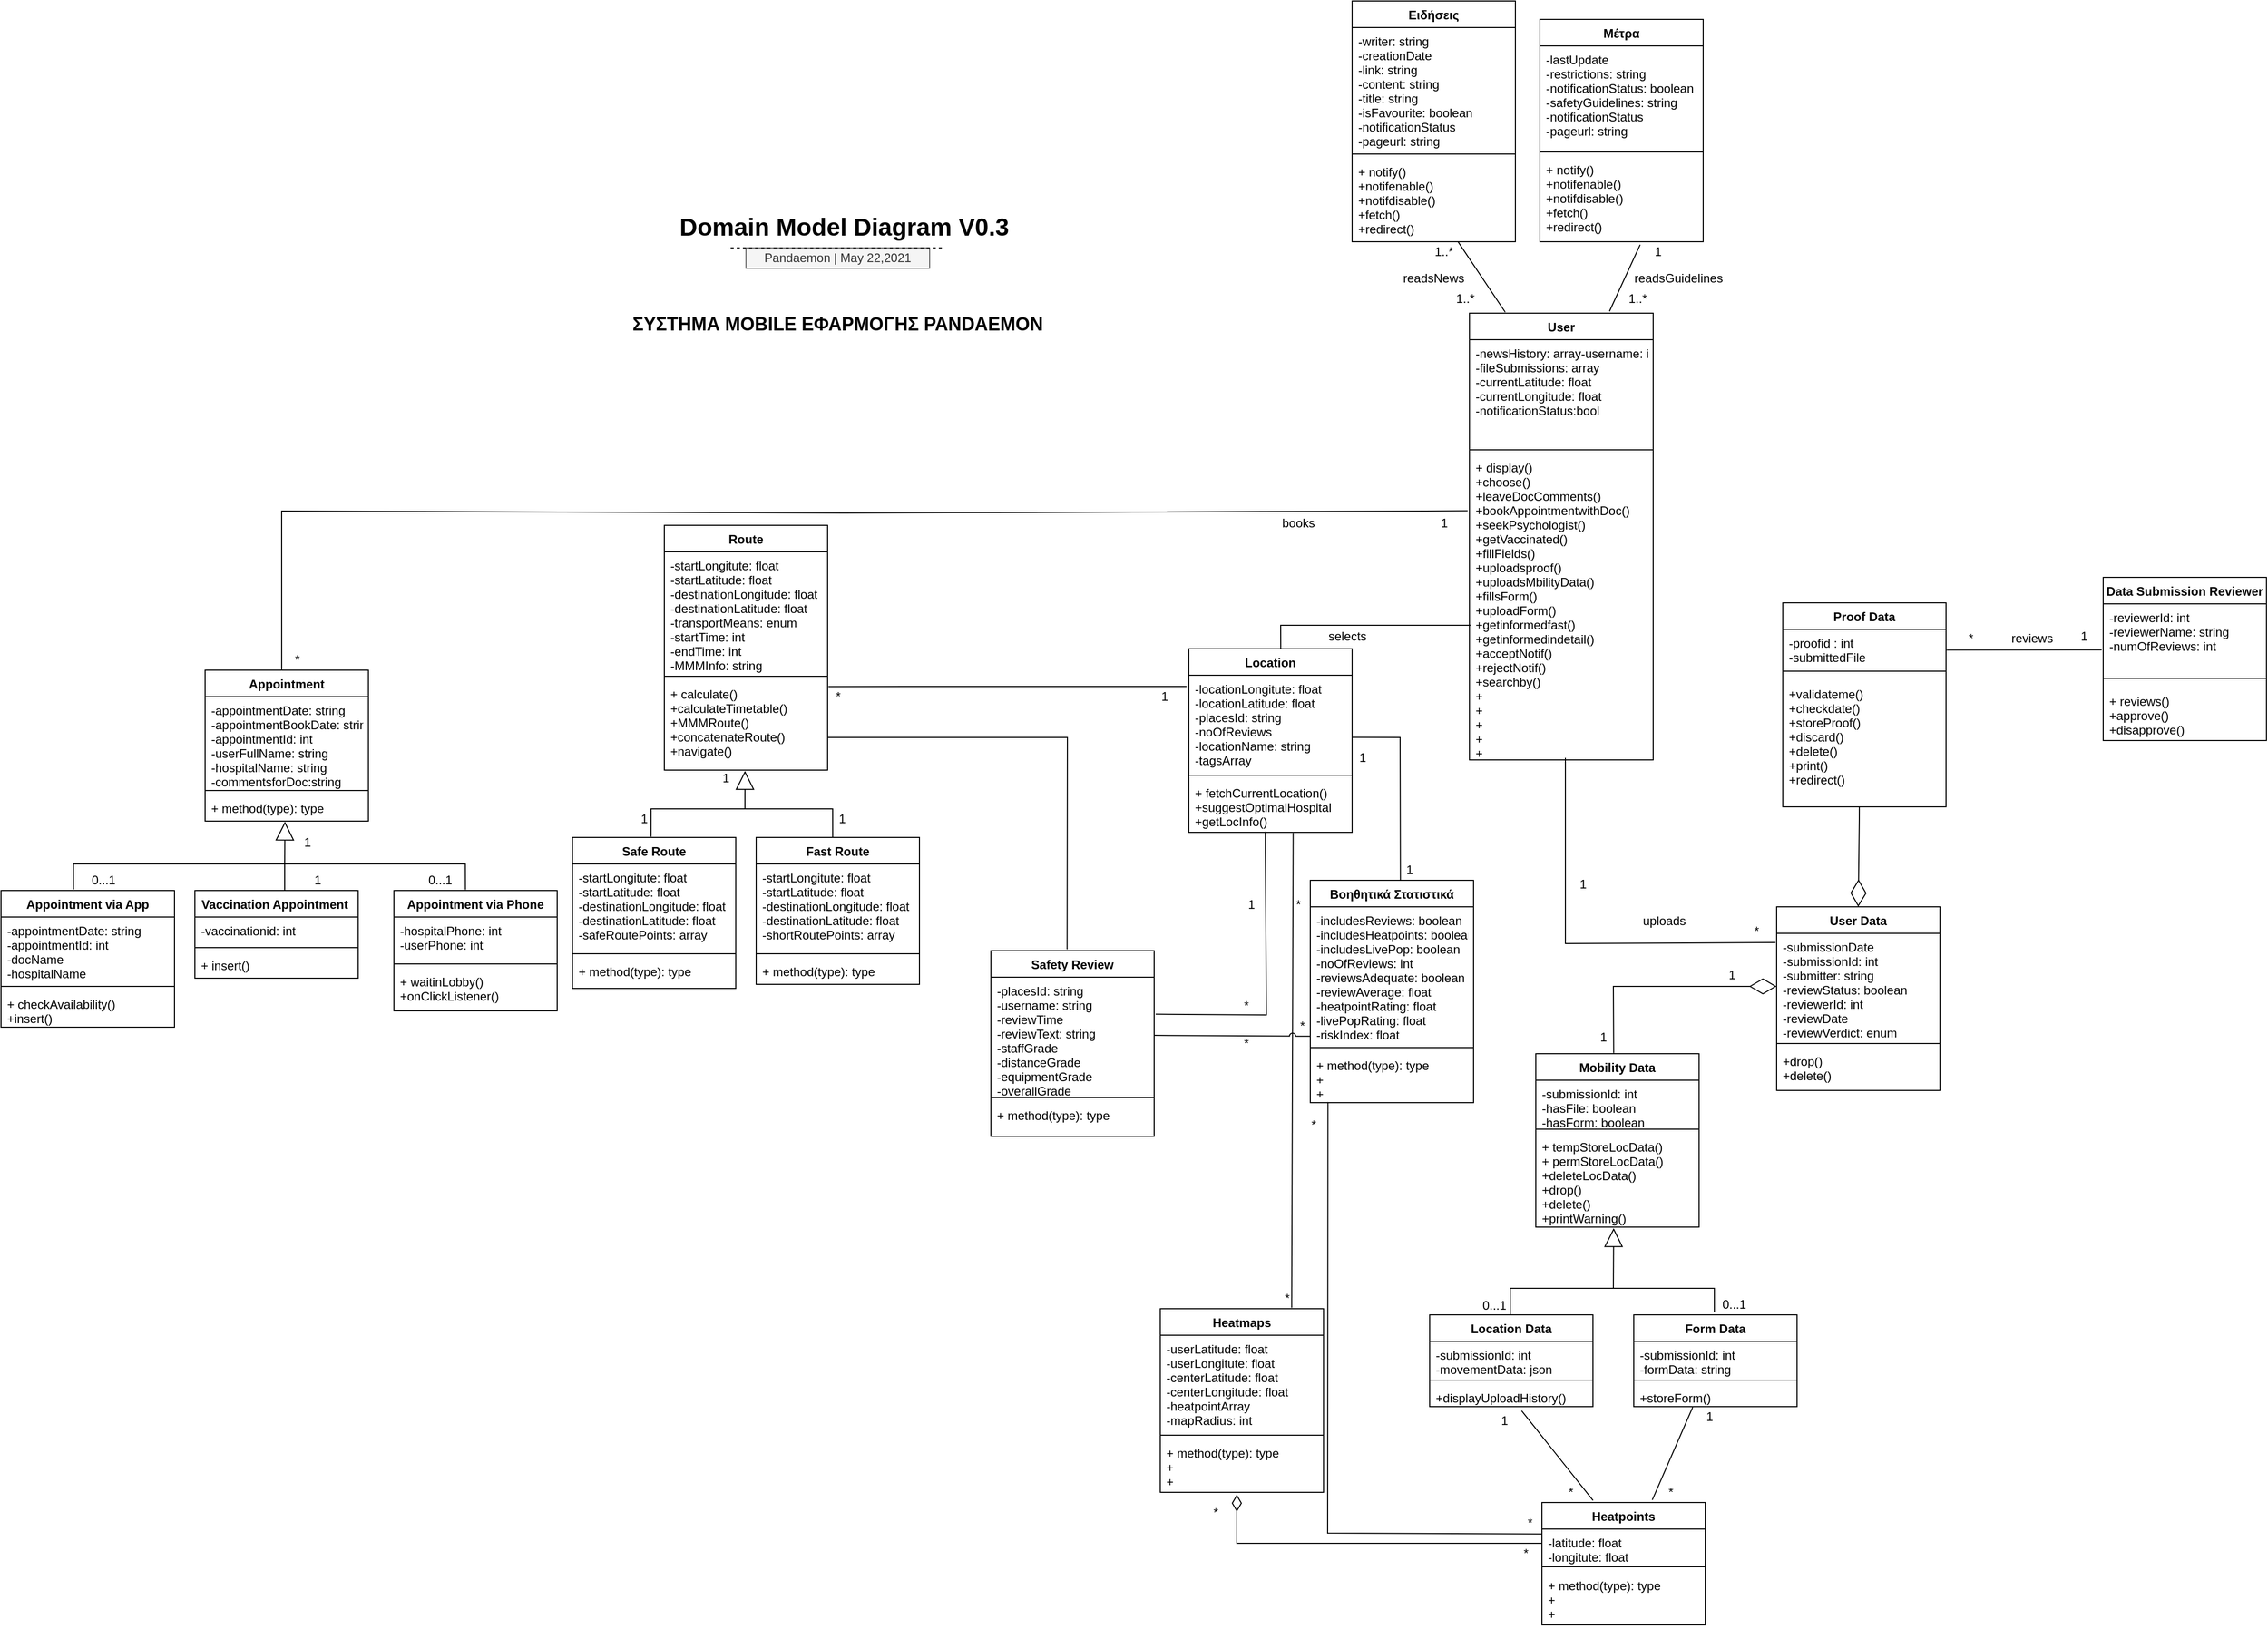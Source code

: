 <mxfile version="14.7.0" type="device"><diagram id="yuyomh_Z-riFMBoMnAS-" name="Page-1"><mxGraphModel dx="2375" dy="1944" grid="1" gridSize="10" guides="1" tooltips="1" connect="1" arrows="1" fold="1" page="1" pageScale="1" pageWidth="850" pageHeight="1100" background="none" math="0" shadow="0"><root><mxCell id="0"/><mxCell id="1" parent="0"/><mxCell id="DXZhsuYm7_AlYFbYrXAc-66" value="" style="endArrow=none;html=1;rounded=0;strokeWidth=1;entryX=-0.01;entryY=0.186;entryDx=0;entryDy=0;entryPerimeter=0;exitX=0.469;exitY=-0.001;exitDx=0;exitDy=0;exitPerimeter=0;" parent="1" source="4TDQ_Oid2N28Wve5Wpuq-97" target="4TDQ_Oid2N28Wve5Wpuq-25" edge="1"><mxGeometry width="50" height="50" relative="1" as="geometry"><mxPoint x="-545" y="480" as="sourcePoint"/><mxPoint x="540" y="400" as="targetPoint"/><Array as="points"><mxPoint x="-545" y="318"/><mxPoint x="6" y="320"/></Array></mxGeometry></mxCell><mxCell id="DXZhsuYm7_AlYFbYrXAc-67" value="" style="endArrow=none;html=1;exitX=0.762;exitY=-0.004;exitDx=0;exitDy=0;exitPerimeter=0;entryX=0.614;entryY=1.035;entryDx=0;entryDy=0;entryPerimeter=0;" parent="1" source="4TDQ_Oid2N28Wve5Wpuq-22" target="4TDQ_Oid2N28Wve5Wpuq-66" edge="1"><mxGeometry width="50" height="50" relative="1" as="geometry"><mxPoint x="748.96" y="111.0" as="sourcePoint"/><mxPoint x="794" y="54" as="targetPoint"/></mxGeometry></mxCell><mxCell id="DXZhsuYm7_AlYFbYrXAc-73" value="&lt;h2&gt;ΣΥΣΤΗΜΑ ΜΟΒILE ΕΦΑΡΜΟΓΗΣ PANDAEMON&lt;/h2&gt;" style="text;html=1;strokeColor=none;fillColor=none;align=center;verticalAlign=middle;whiteSpace=wrap;rounded=0;" parent="1" vertex="1"><mxGeometry x="-220" y="110" width="440" height="50" as="geometry"/></mxCell><mxCell id="DXZhsuYm7_AlYFbYrXAc-74" value="&lt;h1&gt;Domain Model Diagram V0.3&lt;/h1&gt;" style="text;html=1;strokeColor=none;fillColor=none;spacing=5;spacingTop=-20;whiteSpace=wrap;overflow=hidden;rounded=0;fontFamily=Helvetica;" parent="1" vertex="1"><mxGeometry x="-160" y="20" width="335" height="120" as="geometry"/></mxCell><mxCell id="DXZhsuYm7_AlYFbYrXAc-75" value="Pandaemon | May 22,2021" style="text;html=1;strokeColor=#666666;fillColor=#f5f5f5;align=center;verticalAlign=middle;whiteSpace=wrap;rounded=0;fontFamily=Helvetica;fontStyle=0;fontColor=#333333;" parent="1" vertex="1"><mxGeometry x="-90" y="60" width="180" height="20" as="geometry"/></mxCell><mxCell id="DXZhsuYm7_AlYFbYrXAc-76" value="" style="endArrow=none;dashed=1;html=1;fontFamily=Helvetica;" parent="1" edge="1"><mxGeometry width="50" height="50" relative="1" as="geometry"><mxPoint x="-105" y="60" as="sourcePoint"/><mxPoint x="105" y="60" as="targetPoint"/></mxGeometry></mxCell><mxCell id="Nefk6OI-wcXbnHu0i7zC-15" value="" style="endArrow=block;endSize=16;endFill=0;html=1;entryX=0.489;entryY=1.019;entryDx=0;entryDy=0;entryPerimeter=0;" parent="1" target="4TDQ_Oid2N28Wve5Wpuq-100" edge="1"><mxGeometry width="160" relative="1" as="geometry"><mxPoint x="-542" y="664" as="sourcePoint"/><mxPoint x="-543.04" y="604.456" as="targetPoint"/><Array as="points"/></mxGeometry></mxCell><mxCell id="Nefk6OI-wcXbnHu0i7zC-16" value="" style="endArrow=none;html=1;rounded=0;entryX=0.438;entryY=-0.006;entryDx=0;entryDy=0;entryPerimeter=0;" parent="1" target="4TDQ_Oid2N28Wve5Wpuq-37" edge="1"><mxGeometry width="50" height="50" relative="1" as="geometry"><mxPoint x="-749" y="689" as="sourcePoint"/><mxPoint x="-365" y="680" as="targetPoint"/><Array as="points"><mxPoint x="-749" y="664"/><mxPoint x="-515" y="664"/><mxPoint x="-365" y="664"/></Array></mxGeometry></mxCell><mxCell id="Nefk6OI-wcXbnHu0i7zC-24" value="" style="endArrow=block;endSize=16;endFill=0;html=1;entryX=0.477;entryY=1.011;entryDx=0;entryDy=0;entryPerimeter=0;" parent="1" target="4TDQ_Oid2N28Wve5Wpuq-80" edge="1"><mxGeometry width="160" relative="1" as="geometry"><mxPoint x="760" y="1080" as="sourcePoint"/><mxPoint x="759" y="1040" as="targetPoint"/><Array as="points"/></mxGeometry></mxCell><mxCell id="Nefk6OI-wcXbnHu0i7zC-25" value="" style="endArrow=none;html=1;entryX=0.025;entryY=0.87;entryDx=0;entryDy=0;rounded=0;entryPerimeter=0;exitX=0.9;exitY=0.98;exitDx=0;exitDy=0;exitPerimeter=0;" parent="1" source="kr0_1w28YPD3-zyTzeKx-8" target="kr0_1w28YPD3-zyTzeKx-7" edge="1"><mxGeometry width="50" height="50" relative="1" as="geometry"><mxPoint x="659" y="1096" as="sourcePoint"/><mxPoint x="854" y="1080" as="targetPoint"/><Array as="points"><mxPoint x="659" y="1080"/><mxPoint x="754" y="1080"/><mxPoint x="859" y="1080"/></Array></mxGeometry></mxCell><mxCell id="Nefk6OI-wcXbnHu0i7zC-34" value="" style="endArrow=none;html=1;rounded=0;exitX=1.009;exitY=0.318;exitDx=0;exitDy=0;exitPerimeter=0;entryX=0.468;entryY=0.989;entryDx=0;entryDy=0;entryPerimeter=0;" parent="1" source="4TDQ_Oid2N28Wve5Wpuq-51" target="4TDQ_Oid2N28Wve5Wpuq-21" edge="1"><mxGeometry width="50" height="50" relative="1" as="geometry"><mxPoint x="320" y="812" as="sourcePoint"/><mxPoint x="420" y="710" as="targetPoint"/><Array as="points"><mxPoint x="420" y="812"/></Array></mxGeometry></mxCell><mxCell id="Nefk6OI-wcXbnHu0i7zC-35" value="" style="endArrow=none;html=1;strokeWidth=1;rounded=1;jumpStyle=arc;entryX=0.639;entryY=1.011;entryDx=0;entryDy=0;entryPerimeter=0;exitX=0.805;exitY=-0.005;exitDx=0;exitDy=0;exitPerimeter=0;" parent="1" source="4TDQ_Oid2N28Wve5Wpuq-72" target="4TDQ_Oid2N28Wve5Wpuq-21" edge="1"><mxGeometry width="50" height="50" relative="1" as="geometry"><mxPoint x="446" y="1070" as="sourcePoint"/><mxPoint x="446" y="670" as="targetPoint"/><Array as="points"><mxPoint x="445" y="750"/></Array></mxGeometry></mxCell><mxCell id="Nefk6OI-wcXbnHu0i7zC-38" value="" style="endArrow=none;html=1;entryX=-0.014;entryY=0.117;entryDx=0;entryDy=0;entryPerimeter=0;exitX=1.005;exitY=0.069;exitDx=0;exitDy=0;exitPerimeter=0;" parent="1" source="4TDQ_Oid2N28Wve5Wpuq-96" target="4TDQ_Oid2N28Wve5Wpuq-19" edge="1"><mxGeometry width="50" height="50" relative="1" as="geometry"><mxPoint x="10" y="490" as="sourcePoint"/><mxPoint x="330" y="519.74" as="targetPoint"/><Array as="points"/></mxGeometry></mxCell><mxCell id="Nefk6OI-wcXbnHu0i7zC-39" value="" style="endArrow=none;html=1;entryX=0.649;entryY=1.001;entryDx=0;entryDy=0;entryPerimeter=0;" parent="1" target="4TDQ_Oid2N28Wve5Wpuq-62" edge="1"><mxGeometry width="50" height="50" relative="1" as="geometry"><mxPoint x="654" y="123" as="sourcePoint"/><mxPoint x="604" y="54" as="targetPoint"/></mxGeometry></mxCell><mxCell id="Nefk6OI-wcXbnHu0i7zC-43" value="" style="endArrow=none;html=1;rounded=0;entryX=0.467;entryY=-0.007;entryDx=0;entryDy=0;entryPerimeter=0;exitX=1.003;exitY=0.637;exitDx=0;exitDy=0;exitPerimeter=0;" parent="1" source="4TDQ_Oid2N28Wve5Wpuq-96" target="4TDQ_Oid2N28Wve5Wpuq-50" edge="1"><mxGeometry width="50" height="50" relative="1" as="geometry"><mxPoint y="540" as="sourcePoint"/><mxPoint x="225" y="740" as="targetPoint"/><Array as="points"><mxPoint x="225" y="540"/></Array></mxGeometry></mxCell><mxCell id="Nefk6OI-wcXbnHu0i7zC-44" value="" style="endArrow=block;endSize=16;endFill=0;html=1;entryX=0.494;entryY=1.009;entryDx=0;entryDy=0;entryPerimeter=0;" parent="1" target="4TDQ_Oid2N28Wve5Wpuq-96" edge="1"><mxGeometry width="160" relative="1" as="geometry"><mxPoint x="-91" y="610" as="sourcePoint"/><mxPoint x="-91" y="580" as="targetPoint"/><Array as="points"/></mxGeometry></mxCell><mxCell id="Nefk6OI-wcXbnHu0i7zC-45" value="" style="endArrow=none;html=1;entryX=0.469;entryY=0.012;entryDx=0;entryDy=0;rounded=0;entryPerimeter=0;exitX=0.481;exitY=-0.005;exitDx=0;exitDy=0;exitPerimeter=0;" parent="1" source="4TDQ_Oid2N28Wve5Wpuq-42" target="4TDQ_Oid2N28Wve5Wpuq-46" edge="1"><mxGeometry width="50" height="50" relative="1" as="geometry"><mxPoint x="-183" y="630" as="sourcePoint"/><mxPoint x="2" y="610" as="targetPoint"/><Array as="points"><mxPoint x="-183" y="610"/><mxPoint x="-90" y="610"/><mxPoint x="-5" y="610"/></Array></mxGeometry></mxCell><mxCell id="ymF2hbWtpfcAQ_gar1GF-4" value="" style="endArrow=none;html=1;fontStyle=1;entryX=-0.007;entryY=0.087;entryDx=0;entryDy=0;rounded=0;entryPerimeter=0;" parent="1" target="4TDQ_Oid2N28Wve5Wpuq-56" edge="1"><mxGeometry width="50" height="50" relative="1" as="geometry"><mxPoint x="713" y="560" as="sourcePoint"/><mxPoint x="671" y="740" as="targetPoint"/><Array as="points"><mxPoint x="713" y="742"/></Array></mxGeometry></mxCell><mxCell id="tGJh9vzfSMj-4VfXQ0BJ-2" value="" style="endArrow=none;html=1;endSize=12;startArrow=diamondThin;startSize=14;startFill=0;edgeStyle=orthogonalEdgeStyle;align=left;verticalAlign=bottom;entryX=0;entryY=0.5;entryDx=0;entryDy=0;rounded=0;endFill=0;exitX=0.469;exitY=1.042;exitDx=0;exitDy=0;exitPerimeter=0;" parent="1" source="4TDQ_Oid2N28Wve5Wpuq-75" target="4TDQ_Oid2N28Wve5Wpuq-90" edge="1"><mxGeometry x="-1" y="3" relative="1" as="geometry"><mxPoint x="360" y="1330" as="sourcePoint"/><mxPoint x="545" y="1300" as="targetPoint"/><Array as="points"><mxPoint x="391" y="1330"/><mxPoint x="690" y="1330"/></Array></mxGeometry></mxCell><mxCell id="tGJh9vzfSMj-4VfXQ0BJ-3" value="" style="endArrow=none;html=1;entryX=0.563;entryY=1.182;entryDx=0;entryDy=0;entryPerimeter=0;exitX=0.313;exitY=-0.017;exitDx=0;exitDy=0;exitPerimeter=0;" parent="1" source="4TDQ_Oid2N28Wve5Wpuq-89" target="4TDQ_Oid2N28Wve5Wpuq-88" edge="1"><mxGeometry width="50" height="50" relative="1" as="geometry"><mxPoint x="750" y="1290" as="sourcePoint"/><mxPoint x="690" y="1220" as="targetPoint"/></mxGeometry></mxCell><mxCell id="tGJh9vzfSMj-4VfXQ0BJ-4" value="" style="endArrow=none;html=1;entryX=0.361;entryY=1.025;entryDx=0;entryDy=0;entryPerimeter=0;exitX=0.676;exitY=-0.021;exitDx=0;exitDy=0;exitPerimeter=0;" parent="1" source="4TDQ_Oid2N28Wve5Wpuq-89" target="4TDQ_Oid2N28Wve5Wpuq-84" edge="1"><mxGeometry width="50" height="50" relative="1" as="geometry"><mxPoint x="798" y="1290" as="sourcePoint"/><mxPoint x="840" y="1210" as="targetPoint"/></mxGeometry></mxCell><mxCell id="tGJh9vzfSMj-4VfXQ0BJ-5" value="" style="endArrow=none;html=1;rounded=0;entryX=0.108;entryY=0.988;entryDx=0;entryDy=0;entryPerimeter=0;exitX=0;exitY=0.154;exitDx=0;exitDy=0;exitPerimeter=0;" parent="1" target="4TDQ_Oid2N28Wve5Wpuq-71" edge="1" source="4TDQ_Oid2N28Wve5Wpuq-90"><mxGeometry width="50" height="50" relative="1" as="geometry"><mxPoint x="610" y="1320" as="sourcePoint"/><mxPoint x="479" y="930" as="targetPoint"/><Array as="points"><mxPoint x="480" y="1320"/></Array></mxGeometry></mxCell><mxCell id="fPetUdvOgGwnssukz714-1" value="1..*" style="text;html=1;strokeColor=none;fillColor=none;align=center;verticalAlign=middle;whiteSpace=wrap;rounded=0;" parent="1" vertex="1"><mxGeometry x="574" y="54" width="40" height="20" as="geometry"/></mxCell><mxCell id="fPetUdvOgGwnssukz714-2" value="readsNews" style="text;html=1;strokeColor=none;fillColor=none;align=center;verticalAlign=middle;whiteSpace=wrap;rounded=0;" parent="1" vertex="1"><mxGeometry x="564" y="80" width="40" height="20" as="geometry"/></mxCell><mxCell id="fPetUdvOgGwnssukz714-3" value="readsGuidelines" style="text;html=1;strokeColor=none;fillColor=none;align=center;verticalAlign=middle;whiteSpace=wrap;rounded=0;" parent="1" vertex="1"><mxGeometry x="804" y="80" width="40" height="20" as="geometry"/></mxCell><mxCell id="fPetUdvOgGwnssukz714-5" value="1" style="text;html=1;strokeColor=none;fillColor=none;align=center;verticalAlign=middle;whiteSpace=wrap;rounded=0;" parent="1" vertex="1"><mxGeometry x="784" y="54" width="40" height="20" as="geometry"/></mxCell><mxCell id="fPetUdvOgGwnssukz714-6" value="1..*" style="text;html=1;strokeColor=none;fillColor=none;align=center;verticalAlign=middle;whiteSpace=wrap;rounded=0;" parent="1" vertex="1"><mxGeometry x="595" y="100" width="40" height="20" as="geometry"/></mxCell><mxCell id="fPetUdvOgGwnssukz714-9" value="1..*" style="text;html=1;strokeColor=none;fillColor=none;align=center;verticalAlign=middle;whiteSpace=wrap;rounded=0;" parent="1" vertex="1"><mxGeometry x="764" y="100" width="40" height="20" as="geometry"/></mxCell><mxCell id="fPetUdvOgGwnssukz714-11" value="" style="endArrow=none;html=1;targetPerimeterSpacing=0;sourcePerimeterSpacing=0;endSize=6;startSize=6;jumpSize=6;shadow=0;sketch=0;rounded=0;entryX=0.563;entryY=0.005;entryDx=0;entryDy=0;entryPerimeter=0;exitX=0.006;exitY=0.56;exitDx=0;exitDy=0;exitPerimeter=0;" parent="1" target="4TDQ_Oid2N28Wve5Wpuq-18" edge="1" source="4TDQ_Oid2N28Wve5Wpuq-25"><mxGeometry width="50" height="50" relative="1" as="geometry"><mxPoint x="574" y="430" as="sourcePoint"/><mxPoint x="434" y="447" as="targetPoint"/><Array as="points"><mxPoint x="434" y="430"/></Array></mxGeometry></mxCell><mxCell id="fPetUdvOgGwnssukz714-12" value="uploads" style="text;html=1;strokeColor=none;fillColor=none;align=center;verticalAlign=middle;whiteSpace=wrap;rounded=0;" parent="1" vertex="1"><mxGeometry x="790" y="710" width="40" height="20" as="geometry"/></mxCell><mxCell id="fPetUdvOgGwnssukz714-17" value="" style="endArrow=none;html=1;shadow=0;startSize=6;endSize=6;sourcePerimeterSpacing=0;targetPerimeterSpacing=0;strokeColor=#000000;exitX=1.004;exitY=0.631;exitDx=0;exitDy=0;exitPerimeter=0;entryX=-0.009;entryY=0.706;entryDx=0;entryDy=0;entryPerimeter=0;" parent="1" source="4TDQ_Oid2N28Wve5Wpuq-7" target="4TDQ_Oid2N28Wve5Wpuq-11" edge="1"><mxGeometry width="50" height="50" relative="1" as="geometry"><mxPoint x="1087.19" y="423.936" as="sourcePoint"/><mxPoint x="1230" y="453" as="targetPoint"/></mxGeometry></mxCell><mxCell id="fPetUdvOgGwnssukz714-19" value="" style="endArrow=diamondThin;endFill=0;endSize=24;html=1;shadow=0;sourcePerimeterSpacing=0;targetPerimeterSpacing=0;strokeColor=#000000;rounded=0;entryX=0;entryY=0.5;entryDx=0;entryDy=0;exitX=0.477;exitY=-0.004;exitDx=0;exitDy=0;exitPerimeter=0;" parent="1" source="4TDQ_Oid2N28Wve5Wpuq-77" target="4TDQ_Oid2N28Wve5Wpuq-56" edge="1"><mxGeometry width="160" relative="1" as="geometry"><mxPoint x="765" y="840" as="sourcePoint"/><mxPoint x="910" y="785" as="targetPoint"/><Array as="points"><mxPoint x="760" y="784"/></Array></mxGeometry></mxCell><mxCell id="fPetUdvOgGwnssukz714-20" value="" style="endArrow=diamondThin;endFill=0;endSize=24;html=1;shadow=0;sourcePerimeterSpacing=0;targetPerimeterSpacing=0;strokeColor=#000000;rounded=0;exitX=0.469;exitY=1.004;exitDx=0;exitDy=0;exitPerimeter=0;entryX=0.5;entryY=0;entryDx=0;entryDy=0;" parent="1" source="4TDQ_Oid2N28Wve5Wpuq-9" target="4TDQ_Oid2N28Wve5Wpuq-55" edge="1"><mxGeometry width="160" relative="1" as="geometry"><mxPoint x="1001" y="539" as="sourcePoint"/><mxPoint x="1001" y="700" as="targetPoint"/><Array as="points"><mxPoint x="1001" y="620"/></Array></mxGeometry></mxCell><mxCell id="kr0_1w28YPD3-zyTzeKx-5" value="1" style="text;html=1;align=center;verticalAlign=middle;resizable=0;points=[];autosize=1;strokeColor=none;" parent="1" vertex="1"><mxGeometry x="866" y="763" width="20" height="20" as="geometry"/></mxCell><mxCell id="kr0_1w28YPD3-zyTzeKx-6" value="1" style="text;html=1;align=center;verticalAlign=middle;resizable=0;points=[];autosize=1;strokeColor=none;" parent="1" vertex="1"><mxGeometry x="740" y="824" width="20" height="20" as="geometry"/></mxCell><mxCell id="kr0_1w28YPD3-zyTzeKx-7" value="0...1" style="text;html=1;align=center;verticalAlign=middle;resizable=0;points=[];autosize=1;strokeColor=none;" parent="1" vertex="1"><mxGeometry x="858" y="1086" width="40" height="20" as="geometry"/></mxCell><mxCell id="kr0_1w28YPD3-zyTzeKx-8" value="0...1" style="text;html=1;align=center;verticalAlign=middle;resizable=0;points=[];autosize=1;strokeColor=none;" parent="1" vertex="1"><mxGeometry x="623" y="1087" width="40" height="20" as="geometry"/></mxCell><mxCell id="kr0_1w28YPD3-zyTzeKx-9" value="1" style="text;html=1;align=center;verticalAlign=middle;resizable=0;points=[];autosize=1;strokeColor=none;" parent="1" vertex="1"><mxGeometry x="643" y="1200" width="20" height="20" as="geometry"/></mxCell><mxCell id="kr0_1w28YPD3-zyTzeKx-10" value="*" style="text;html=1;align=center;verticalAlign=middle;resizable=0;points=[];autosize=1;strokeColor=none;" parent="1" vertex="1"><mxGeometry x="708" y="1270" width="20" height="20" as="geometry"/></mxCell><mxCell id="kr0_1w28YPD3-zyTzeKx-11" value="1" style="text;html=1;align=center;verticalAlign=middle;resizable=0;points=[];autosize=1;strokeColor=none;" parent="1" vertex="1"><mxGeometry x="844" y="1196" width="20" height="20" as="geometry"/></mxCell><mxCell id="kr0_1w28YPD3-zyTzeKx-12" value="*" style="text;html=1;align=center;verticalAlign=middle;resizable=0;points=[];autosize=1;strokeColor=none;" parent="1" vertex="1"><mxGeometry x="806" y="1270" width="20" height="20" as="geometry"/></mxCell><mxCell id="kr0_1w28YPD3-zyTzeKx-16" value="*" style="text;html=1;align=center;verticalAlign=middle;resizable=0;points=[];autosize=1;strokeColor=none;" parent="1" vertex="1"><mxGeometry x="664" y="1330" width="20" height="20" as="geometry"/></mxCell><mxCell id="kr0_1w28YPD3-zyTzeKx-18" value="*" style="text;html=1;align=center;verticalAlign=middle;resizable=0;points=[];autosize=1;strokeColor=none;" parent="1" vertex="1"><mxGeometry x="668" y="1300" width="20" height="20" as="geometry"/></mxCell><mxCell id="kr0_1w28YPD3-zyTzeKx-19" value="*" style="text;html=1;align=center;verticalAlign=middle;resizable=0;points=[];autosize=1;strokeColor=none;" parent="1" vertex="1"><mxGeometry x="456" y="910" width="20" height="20" as="geometry"/></mxCell><mxCell id="kr0_1w28YPD3-zyTzeKx-21" value="*" style="text;html=1;align=center;verticalAlign=middle;resizable=0;points=[];autosize=1;strokeColor=none;" parent="1" vertex="1"><mxGeometry x="441" y="694" width="20" height="20" as="geometry"/></mxCell><mxCell id="kr0_1w28YPD3-zyTzeKx-22" value="*" style="text;html=1;align=center;verticalAlign=middle;resizable=0;points=[];autosize=1;strokeColor=none;" parent="1" vertex="1"><mxGeometry x="430" y="1080" width="20" height="20" as="geometry"/></mxCell><mxCell id="kr0_1w28YPD3-zyTzeKx-24" value="1" style="text;html=1;align=center;verticalAlign=middle;resizable=0;points=[];autosize=1;strokeColor=none;" parent="1" vertex="1"><mxGeometry x="395" y="694" width="20" height="20" as="geometry"/></mxCell><mxCell id="kr0_1w28YPD3-zyTzeKx-25" value="*" style="text;html=1;align=center;verticalAlign=middle;resizable=0;points=[];autosize=1;strokeColor=none;" parent="1" vertex="1"><mxGeometry x="390" y="793" width="20" height="20" as="geometry"/></mxCell><mxCell id="kr0_1w28YPD3-zyTzeKx-29" value="" style="endArrow=none;html=1;exitX=0.067;exitY=1.098;exitDx=0;exitDy=0;rounded=0;entryX=1;entryY=0.647;entryDx=0;entryDy=0;entryPerimeter=0;exitPerimeter=0;" parent="1" source="kr0_1w28YPD3-zyTzeKx-31" target="4TDQ_Oid2N28Wve5Wpuq-19" edge="1"><mxGeometry width="50" height="50" relative="1" as="geometry"><mxPoint x="545" y="632.64" as="sourcePoint"/><mxPoint x="525" y="540" as="targetPoint"/><Array as="points"><mxPoint x="551" y="540"/></Array></mxGeometry></mxCell><mxCell id="kr0_1w28YPD3-zyTzeKx-30" value="1" style="text;html=1;align=center;verticalAlign=middle;resizable=0;points=[];autosize=1;strokeColor=none;" parent="1" vertex="1"><mxGeometry x="504" y="550" width="20" height="20" as="geometry"/></mxCell><mxCell id="kr0_1w28YPD3-zyTzeKx-31" value="1" style="text;html=1;align=center;verticalAlign=middle;resizable=0;points=[];autosize=1;strokeColor=none;" parent="1" vertex="1"><mxGeometry x="550" y="660" width="20" height="20" as="geometry"/></mxCell><mxCell id="kr0_1w28YPD3-zyTzeKx-32" value="*&lt;br&gt;" style="text;html=1;align=center;verticalAlign=middle;resizable=0;points=[];autosize=1;strokeColor=none;" parent="1" vertex="1"><mxGeometry x="390" y="830" width="20" height="20" as="geometry"/></mxCell><mxCell id="kr0_1w28YPD3-zyTzeKx-33" value="*" style="text;html=1;align=center;verticalAlign=middle;resizable=0;points=[];autosize=1;strokeColor=none;" parent="1" vertex="1"><mxGeometry x="445" y="813" width="20" height="20" as="geometry"/></mxCell><mxCell id="kr0_1w28YPD3-zyTzeKx-37" value="" style="endArrow=none;html=1;jumpStyle=arc;exitX=1;exitY=0.5;exitDx=0;exitDy=0;entryX=0.001;entryY=0.947;entryDx=0;entryDy=0;entryPerimeter=0;" parent="1" source="4TDQ_Oid2N28Wve5Wpuq-51" target="4TDQ_Oid2N28Wve5Wpuq-69" edge="1"><mxGeometry width="50" height="50" relative="1" as="geometry"><mxPoint x="320" y="831" as="sourcePoint"/><mxPoint x="460" y="831" as="targetPoint"/></mxGeometry></mxCell><mxCell id="kr0_1w28YPD3-zyTzeKx-42" value="0...1" style="text;html=1;align=center;verticalAlign=middle;resizable=0;points=[];autosize=1;strokeColor=none;" parent="1" vertex="1"><mxGeometry x="-740" y="670" width="40" height="20" as="geometry"/></mxCell><mxCell id="kr0_1w28YPD3-zyTzeKx-43" value="0...1" style="text;html=1;align=center;verticalAlign=middle;resizable=0;points=[];autosize=1;strokeColor=none;" parent="1" vertex="1"><mxGeometry x="-410" y="670" width="40" height="20" as="geometry"/></mxCell><mxCell id="kr0_1w28YPD3-zyTzeKx-44" value="1" style="text;html=1;align=center;verticalAlign=middle;resizable=0;points=[];autosize=1;strokeColor=none;" parent="1" vertex="1"><mxGeometry x="584" y="320" width="20" height="20" as="geometry"/></mxCell><mxCell id="kr0_1w28YPD3-zyTzeKx-45" value="*" style="text;html=1;align=center;verticalAlign=middle;resizable=0;points=[];autosize=1;strokeColor=none;" parent="1" vertex="1"><mxGeometry x="-540" y="454" width="20" height="20" as="geometry"/></mxCell><mxCell id="kr0_1w28YPD3-zyTzeKx-46" value="1" style="text;html=1;align=center;verticalAlign=middle;resizable=0;points=[];autosize=1;strokeColor=none;" parent="1" vertex="1"><mxGeometry x="-120" y="570" width="20" height="20" as="geometry"/></mxCell><mxCell id="kr0_1w28YPD3-zyTzeKx-47" value="1" style="text;html=1;align=center;verticalAlign=middle;resizable=0;points=[];autosize=1;strokeColor=none;" parent="1" vertex="1"><mxGeometry x="-200" y="610" width="20" height="20" as="geometry"/></mxCell><mxCell id="kr0_1w28YPD3-zyTzeKx-48" value="1" style="text;html=1;align=center;verticalAlign=middle;resizable=0;points=[];autosize=1;strokeColor=none;" parent="1" vertex="1"><mxGeometry x="-6" y="610" width="20" height="20" as="geometry"/></mxCell><mxCell id="kr0_1w28YPD3-zyTzeKx-49" value="1" style="text;html=1;align=center;verticalAlign=middle;resizable=0;points=[];autosize=1;strokeColor=none;" parent="1" vertex="1"><mxGeometry x="720" y="674" width="20" height="20" as="geometry"/></mxCell><mxCell id="kr0_1w28YPD3-zyTzeKx-50" value="*" style="text;html=1;align=center;verticalAlign=middle;resizable=0;points=[];autosize=1;strokeColor=none;" parent="1" vertex="1"><mxGeometry x="890" y="720" width="20" height="20" as="geometry"/></mxCell><mxCell id="kr0_1w28YPD3-zyTzeKx-51" value="1" style="text;html=1;align=center;verticalAlign=middle;resizable=0;points=[];autosize=1;strokeColor=none;" parent="1" vertex="1"><mxGeometry x="310" y="490" width="20" height="20" as="geometry"/></mxCell><mxCell id="kr0_1w28YPD3-zyTzeKx-52" value="*" style="text;html=1;align=center;verticalAlign=middle;resizable=0;points=[];autosize=1;strokeColor=none;" parent="1" vertex="1"><mxGeometry x="-10" y="490" width="20" height="20" as="geometry"/></mxCell><mxCell id="kr0_1w28YPD3-zyTzeKx-53" value="1" style="text;html=1;align=center;verticalAlign=middle;resizable=0;points=[];autosize=1;strokeColor=none;" parent="1" vertex="1"><mxGeometry x="1211" y="431" width="20" height="20" as="geometry"/></mxCell><mxCell id="kr0_1w28YPD3-zyTzeKx-54" value="*" style="text;html=1;align=center;verticalAlign=middle;resizable=0;points=[];autosize=1;strokeColor=none;" parent="1" vertex="1"><mxGeometry x="1100" y="433" width="20" height="20" as="geometry"/></mxCell><mxCell id="kr0_1w28YPD3-zyTzeKx-55" value="reviews" style="text;html=1;align=center;verticalAlign=middle;resizable=0;points=[];autosize=1;strokeColor=none;" parent="1" vertex="1"><mxGeometry x="1140" y="433" width="60" height="20" as="geometry"/></mxCell><mxCell id="kr0_1w28YPD3-zyTzeKx-56" value="books&lt;br&gt;" style="text;html=1;align=center;verticalAlign=middle;resizable=0;points=[];autosize=1;strokeColor=none;" parent="1" vertex="1"><mxGeometry x="426" y="320" width="50" height="20" as="geometry"/></mxCell><mxCell id="kr0_1w28YPD3-zyTzeKx-57" value="selects" style="text;html=1;align=center;verticalAlign=middle;resizable=0;points=[];autosize=1;strokeColor=none;" parent="1" vertex="1"><mxGeometry x="474" y="431" width="50" height="20" as="geometry"/></mxCell><mxCell id="4TDQ_Oid2N28Wve5Wpuq-6" value="Proof Data" style="swimlane;fontStyle=1;align=center;verticalAlign=top;childLayout=stackLayout;horizontal=1;startSize=26;horizontalStack=0;resizeParent=1;resizeParentMax=0;resizeLast=0;collapsible=1;marginBottom=0;" vertex="1" parent="1"><mxGeometry x="926" y="408" width="160" height="200" as="geometry"/></mxCell><mxCell id="4TDQ_Oid2N28Wve5Wpuq-7" value="-proofid : int&#10;-submittedFile" style="text;strokeColor=none;fillColor=none;align=left;verticalAlign=top;spacingLeft=4;spacingRight=4;overflow=hidden;rotatable=0;points=[[0,0.5],[1,0.5]];portConstraint=eastwest;imageAspect=0;autosize=1;container=0;collapsible=0;metaEdit=1;resizeWidth=1;resizeHeight=1;" vertex="1" parent="4TDQ_Oid2N28Wve5Wpuq-6"><mxGeometry y="26" width="160" height="32" as="geometry"/></mxCell><mxCell id="4TDQ_Oid2N28Wve5Wpuq-8" value="" style="line;strokeWidth=1;fillColor=none;align=left;verticalAlign=middle;spacingTop=-1;spacingLeft=3;spacingRight=3;rotatable=0;labelPosition=right;points=[];portConstraint=eastwest;" vertex="1" parent="4TDQ_Oid2N28Wve5Wpuq-6"><mxGeometry y="58" width="160" height="18" as="geometry"/></mxCell><mxCell id="4TDQ_Oid2N28Wve5Wpuq-9" value="+validateme()&#10;+checkdate()&#10;+storeProof()&#10;+discard()&#10;+delete()&#10;+print()&#10;+redirect()&#10;" style="text;strokeColor=none;fillColor=none;align=left;verticalAlign=top;spacingLeft=4;spacingRight=4;overflow=hidden;rotatable=0;points=[[0,0.5],[1,0.5]];portConstraint=eastwest;" vertex="1" parent="4TDQ_Oid2N28Wve5Wpuq-6"><mxGeometry y="76" width="160" height="124" as="geometry"/></mxCell><mxCell id="4TDQ_Oid2N28Wve5Wpuq-10" value="Data Submission Reviewer" style="swimlane;fontStyle=1;align=center;verticalAlign=top;childLayout=stackLayout;horizontal=1;startSize=26;horizontalStack=0;resizeParent=1;resizeParentMax=0;resizeLast=0;collapsible=1;marginBottom=0;strokeColor=#000000;" vertex="1" parent="1"><mxGeometry x="1240" y="383" width="160" height="160" as="geometry"/></mxCell><mxCell id="4TDQ_Oid2N28Wve5Wpuq-11" value="-reviewerId: int&#10;-reviewerName: string&#10;-numOfReviews: int&#10;" style="text;strokeColor=none;fillColor=none;align=left;verticalAlign=top;spacingLeft=4;spacingRight=4;overflow=hidden;rotatable=0;points=[[0,0.5],[1,0.5]];portConstraint=eastwest;" vertex="1" parent="4TDQ_Oid2N28Wve5Wpuq-10"><mxGeometry y="26" width="160" height="64" as="geometry"/></mxCell><mxCell id="4TDQ_Oid2N28Wve5Wpuq-12" value="" style="line;strokeWidth=1;fillColor=none;align=left;verticalAlign=middle;spacingTop=-1;spacingLeft=3;spacingRight=3;rotatable=0;labelPosition=right;points=[];portConstraint=eastwest;" vertex="1" parent="4TDQ_Oid2N28Wve5Wpuq-10"><mxGeometry y="90" width="160" height="18" as="geometry"/></mxCell><mxCell id="4TDQ_Oid2N28Wve5Wpuq-13" value="+ reviews()&#10;+approve()&#10;+disapprove()" style="text;strokeColor=none;fillColor=none;align=left;verticalAlign=top;spacingLeft=4;spacingRight=4;overflow=hidden;rotatable=0;points=[[0,0.5],[1,0.5]];portConstraint=eastwest;" vertex="1" parent="4TDQ_Oid2N28Wve5Wpuq-10"><mxGeometry y="108" width="160" height="52" as="geometry"/></mxCell><mxCell id="4TDQ_Oid2N28Wve5Wpuq-18" value="Location" style="swimlane;fontStyle=1;align=center;verticalAlign=top;childLayout=stackLayout;horizontal=1;startSize=26;horizontalStack=0;resizeParent=1;resizeParentMax=0;resizeLast=0;collapsible=1;marginBottom=0;strokeColor=#000000;" vertex="1" parent="1"><mxGeometry x="344" y="453" width="160" height="180" as="geometry"/></mxCell><mxCell id="4TDQ_Oid2N28Wve5Wpuq-19" value="-locationLongitute: float&#10;-locationLatitude: float&#10;-placesId: string&#10;-noOfReviews&#10;-locationName: string&#10;-tagsArray" style="text;strokeColor=none;fillColor=none;align=left;verticalAlign=top;spacingLeft=4;spacingRight=4;overflow=hidden;rotatable=0;points=[[0,0.5],[1,0.5]];portConstraint=eastwest;" vertex="1" parent="4TDQ_Oid2N28Wve5Wpuq-18"><mxGeometry y="26" width="160" height="94" as="geometry"/></mxCell><mxCell id="4TDQ_Oid2N28Wve5Wpuq-20" value="" style="line;strokeWidth=1;fillColor=none;align=left;verticalAlign=middle;spacingTop=-1;spacingLeft=3;spacingRight=3;rotatable=0;labelPosition=right;points=[];portConstraint=eastwest;" vertex="1" parent="4TDQ_Oid2N28Wve5Wpuq-18"><mxGeometry y="120" width="160" height="8" as="geometry"/></mxCell><mxCell id="4TDQ_Oid2N28Wve5Wpuq-21" value="+ fetchCurrentLocation()&#10;+suggestOptimalHospital&#10;+getLocInfo()" style="text;strokeColor=none;fillColor=none;align=left;verticalAlign=top;spacingLeft=4;spacingRight=4;overflow=hidden;rotatable=0;points=[[0,0.5],[1,0.5]];portConstraint=eastwest;" vertex="1" parent="4TDQ_Oid2N28Wve5Wpuq-18"><mxGeometry y="128" width="160" height="52" as="geometry"/></mxCell><mxCell id="4TDQ_Oid2N28Wve5Wpuq-22" value="User" style="swimlane;fontStyle=1;align=center;verticalAlign=top;childLayout=stackLayout;horizontal=1;startSize=26;horizontalStack=0;resizeParent=1;resizeParentMax=0;resizeLast=0;collapsible=1;marginBottom=0;strokeColor=#000000;" vertex="1" parent="1"><mxGeometry x="619" y="124" width="180" height="438" as="geometry"/></mxCell><mxCell id="4TDQ_Oid2N28Wve5Wpuq-23" value="-newsHistory: array-username: int&#10;-fileSubmissions: array&#10;-currentLatitude: float&#10;-currentLongitude: float&#10;-notificationStatus:bool" style="text;strokeColor=none;fillColor=none;align=left;verticalAlign=top;spacingLeft=4;spacingRight=4;overflow=hidden;rotatable=0;points=[[0,0.5],[1,0.5]];portConstraint=eastwest;" vertex="1" parent="4TDQ_Oid2N28Wve5Wpuq-22"><mxGeometry y="26" width="180" height="104" as="geometry"/></mxCell><mxCell id="4TDQ_Oid2N28Wve5Wpuq-24" value="" style="line;strokeWidth=1;fillColor=none;align=left;verticalAlign=middle;spacingTop=-1;spacingLeft=3;spacingRight=3;rotatable=0;labelPosition=right;points=[];portConstraint=eastwest;" vertex="1" parent="4TDQ_Oid2N28Wve5Wpuq-22"><mxGeometry y="130" width="180" height="8" as="geometry"/></mxCell><mxCell id="4TDQ_Oid2N28Wve5Wpuq-25" value="+ display()&#10;+choose()&#10;+leaveDocComments()&#10;+bookAppointmentwithDoc()&#10;+seekPsychologist()&#10;+getVaccinated()&#10;+fillFields()&#10;+uploadsproof()&#10;+uploadsMbilityData()&#10;+fillsForm()&#10;+uploadForm()&#10;+getinformedfast()&#10;+getinformedindetail()&#10;+acceptNotif()&#10;+rejectNotif()&#10;+searchby()&#10;+&#10;+&#10;+&#10;+&#10;+&#10;+&#10;+" style="text;strokeColor=none;fillColor=none;align=left;verticalAlign=top;spacingLeft=4;spacingRight=4;overflow=hidden;rotatable=0;points=[[0,0.5],[1,0.5]];portConstraint=eastwest;" vertex="1" parent="4TDQ_Oid2N28Wve5Wpuq-22"><mxGeometry y="138" width="180" height="300" as="geometry"/></mxCell><mxCell id="4TDQ_Oid2N28Wve5Wpuq-27" value="Vaccination Appointment " style="swimlane;fontStyle=1;align=center;verticalAlign=top;childLayout=stackLayout;horizontal=1;startSize=26;horizontalStack=0;resizeParent=1;resizeParentMax=0;resizeLast=0;collapsible=1;marginBottom=0;strokeColor=#000000;" vertex="1" parent="1"><mxGeometry x="-630" y="690" width="160" height="86" as="geometry"/></mxCell><mxCell id="4TDQ_Oid2N28Wve5Wpuq-28" value="-vaccinationid: int" style="text;strokeColor=none;fillColor=none;align=left;verticalAlign=top;spacingLeft=4;spacingRight=4;overflow=hidden;rotatable=0;points=[[0,0.5],[1,0.5]];portConstraint=eastwest;" vertex="1" parent="4TDQ_Oid2N28Wve5Wpuq-27"><mxGeometry y="26" width="160" height="26" as="geometry"/></mxCell><mxCell id="4TDQ_Oid2N28Wve5Wpuq-29" value="" style="line;strokeWidth=1;fillColor=none;align=left;verticalAlign=middle;spacingTop=-1;spacingLeft=3;spacingRight=3;rotatable=0;labelPosition=right;points=[];portConstraint=eastwest;" vertex="1" parent="4TDQ_Oid2N28Wve5Wpuq-27"><mxGeometry y="52" width="160" height="8" as="geometry"/></mxCell><mxCell id="4TDQ_Oid2N28Wve5Wpuq-30" value="+ insert()" style="text;strokeColor=none;fillColor=none;align=left;verticalAlign=top;spacingLeft=4;spacingRight=4;overflow=hidden;rotatable=0;points=[[0,0.5],[1,0.5]];portConstraint=eastwest;" vertex="1" parent="4TDQ_Oid2N28Wve5Wpuq-27"><mxGeometry y="60" width="160" height="26" as="geometry"/></mxCell><mxCell id="4TDQ_Oid2N28Wve5Wpuq-32" value="" style="endArrow=none;html=1;exitX=0.55;exitY=0.005;exitDx=0;exitDy=0;exitPerimeter=0;" edge="1" parent="1" source="4TDQ_Oid2N28Wve5Wpuq-27"><mxGeometry width="50" height="50" relative="1" as="geometry"><mxPoint x="-542" y="688" as="sourcePoint"/><mxPoint x="-542" y="660" as="targetPoint"/><Array as="points"><mxPoint x="-542" y="680"/></Array></mxGeometry></mxCell><mxCell id="4TDQ_Oid2N28Wve5Wpuq-33" value="Appointment via App" style="swimlane;fontStyle=1;align=center;verticalAlign=top;childLayout=stackLayout;horizontal=1;startSize=26;horizontalStack=0;resizeParent=1;resizeParentMax=0;resizeLast=0;collapsible=1;marginBottom=0;strokeColor=#000000;" vertex="1" parent="1"><mxGeometry x="-820" y="690" width="170" height="134" as="geometry"/></mxCell><mxCell id="4TDQ_Oid2N28Wve5Wpuq-34" value="-appointmentDate: string&#10;-appointmentId: int&#10;-docName&#10;-hospitalName" style="text;strokeColor=none;fillColor=none;align=left;verticalAlign=top;spacingLeft=4;spacingRight=4;overflow=hidden;rotatable=0;points=[[0,0.5],[1,0.5]];portConstraint=eastwest;" vertex="1" parent="4TDQ_Oid2N28Wve5Wpuq-33"><mxGeometry y="26" width="170" height="64" as="geometry"/></mxCell><mxCell id="4TDQ_Oid2N28Wve5Wpuq-35" value="" style="line;strokeWidth=1;fillColor=none;align=left;verticalAlign=middle;spacingTop=-1;spacingLeft=3;spacingRight=3;rotatable=0;labelPosition=right;points=[];portConstraint=eastwest;" vertex="1" parent="4TDQ_Oid2N28Wve5Wpuq-33"><mxGeometry y="90" width="170" height="8" as="geometry"/></mxCell><mxCell id="4TDQ_Oid2N28Wve5Wpuq-36" value="+ checkAvailability()&#10;+insert()" style="text;strokeColor=none;fillColor=none;align=left;verticalAlign=top;spacingLeft=4;spacingRight=4;overflow=hidden;rotatable=0;points=[[0,0.5],[1,0.5]];portConstraint=eastwest;" vertex="1" parent="4TDQ_Oid2N28Wve5Wpuq-33"><mxGeometry y="98" width="170" height="36" as="geometry"/></mxCell><mxCell id="4TDQ_Oid2N28Wve5Wpuq-37" value="Appointment via Phone" style="swimlane;fontStyle=1;align=center;verticalAlign=top;childLayout=stackLayout;horizontal=1;startSize=26;horizontalStack=0;resizeParent=1;resizeParentMax=0;resizeLast=0;collapsible=1;marginBottom=0;strokeColor=#000000;" vertex="1" parent="1"><mxGeometry x="-435" y="690" width="160" height="118" as="geometry"/></mxCell><mxCell id="4TDQ_Oid2N28Wve5Wpuq-38" value="-hospitalPhone: int&#10;-userPhone: int" style="text;strokeColor=none;fillColor=none;align=left;verticalAlign=top;spacingLeft=4;spacingRight=4;overflow=hidden;rotatable=0;points=[[0,0.5],[1,0.5]];portConstraint=eastwest;" vertex="1" parent="4TDQ_Oid2N28Wve5Wpuq-37"><mxGeometry y="26" width="160" height="42" as="geometry"/></mxCell><mxCell id="4TDQ_Oid2N28Wve5Wpuq-39" value="" style="line;strokeWidth=1;fillColor=none;align=left;verticalAlign=middle;spacingTop=-1;spacingLeft=3;spacingRight=3;rotatable=0;labelPosition=right;points=[];portConstraint=eastwest;" vertex="1" parent="4TDQ_Oid2N28Wve5Wpuq-37"><mxGeometry y="68" width="160" height="8" as="geometry"/></mxCell><mxCell id="4TDQ_Oid2N28Wve5Wpuq-40" value="+ waitinLobby()&#10;+onClickListener()" style="text;strokeColor=none;fillColor=none;align=left;verticalAlign=top;spacingLeft=4;spacingRight=4;overflow=hidden;rotatable=0;points=[[0,0.5],[1,0.5]];portConstraint=eastwest;" vertex="1" parent="4TDQ_Oid2N28Wve5Wpuq-37"><mxGeometry y="76" width="160" height="42" as="geometry"/></mxCell><mxCell id="4TDQ_Oid2N28Wve5Wpuq-41" value="1" style="text;html=1;align=center;verticalAlign=middle;resizable=0;points=[];autosize=1;strokeColor=none;" vertex="1" parent="1"><mxGeometry x="-520" y="670" width="20" height="20" as="geometry"/></mxCell><mxCell id="4TDQ_Oid2N28Wve5Wpuq-42" value="Safe Route" style="swimlane;fontStyle=1;align=center;verticalAlign=top;childLayout=stackLayout;horizontal=1;startSize=26;horizontalStack=0;resizeParent=1;resizeParentMax=0;resizeLast=0;collapsible=1;marginBottom=0;strokeColor=#000000;" vertex="1" parent="1"><mxGeometry x="-260" y="638" width="160" height="148" as="geometry"/></mxCell><mxCell id="4TDQ_Oid2N28Wve5Wpuq-43" value="-startLongitute: float&#10;-startLatitude: float&#10;-destinationLongitude: float&#10;-destinationLatitude: float&#10;-safeRoutePoints: array" style="text;strokeColor=none;fillColor=none;align=left;verticalAlign=top;spacingLeft=4;spacingRight=4;overflow=hidden;rotatable=0;points=[[0,0.5],[1,0.5]];portConstraint=eastwest;" vertex="1" parent="4TDQ_Oid2N28Wve5Wpuq-42"><mxGeometry y="26" width="160" height="84" as="geometry"/></mxCell><mxCell id="4TDQ_Oid2N28Wve5Wpuq-44" value="" style="line;strokeWidth=1;fillColor=none;align=left;verticalAlign=middle;spacingTop=-1;spacingLeft=3;spacingRight=3;rotatable=0;labelPosition=right;points=[];portConstraint=eastwest;" vertex="1" parent="4TDQ_Oid2N28Wve5Wpuq-42"><mxGeometry y="110" width="160" height="8" as="geometry"/></mxCell><mxCell id="4TDQ_Oid2N28Wve5Wpuq-45" value="+ method(type): type" style="text;strokeColor=none;fillColor=none;align=left;verticalAlign=top;spacingLeft=4;spacingRight=4;overflow=hidden;rotatable=0;points=[[0,0.5],[1,0.5]];portConstraint=eastwest;" vertex="1" parent="4TDQ_Oid2N28Wve5Wpuq-42"><mxGeometry y="118" width="160" height="30" as="geometry"/></mxCell><mxCell id="4TDQ_Oid2N28Wve5Wpuq-46" value="Fast Route" style="swimlane;fontStyle=1;align=center;verticalAlign=top;childLayout=stackLayout;horizontal=1;startSize=26;horizontalStack=0;resizeParent=1;resizeParentMax=0;resizeLast=0;collapsible=1;marginBottom=0;strokeColor=#000000;" vertex="1" parent="1"><mxGeometry x="-80" y="638" width="160" height="144" as="geometry"/></mxCell><mxCell id="4TDQ_Oid2N28Wve5Wpuq-47" value="-startLongitute: float&#10;-startLatitude: float&#10;-destinationLongitude: float&#10;-destinationLatitude: float&#10;-shortRoutePoints: array" style="text;strokeColor=none;fillColor=none;align=left;verticalAlign=top;spacingLeft=4;spacingRight=4;overflow=hidden;rotatable=0;points=[[0,0.5],[1,0.5]];portConstraint=eastwest;" vertex="1" parent="4TDQ_Oid2N28Wve5Wpuq-46"><mxGeometry y="26" width="160" height="84" as="geometry"/></mxCell><mxCell id="4TDQ_Oid2N28Wve5Wpuq-48" value="" style="line;strokeWidth=1;fillColor=none;align=left;verticalAlign=middle;spacingTop=-1;spacingLeft=3;spacingRight=3;rotatable=0;labelPosition=right;points=[];portConstraint=eastwest;" vertex="1" parent="4TDQ_Oid2N28Wve5Wpuq-46"><mxGeometry y="110" width="160" height="8" as="geometry"/></mxCell><mxCell id="4TDQ_Oid2N28Wve5Wpuq-49" value="+ method(type): type" style="text;strokeColor=none;fillColor=none;align=left;verticalAlign=top;spacingLeft=4;spacingRight=4;overflow=hidden;rotatable=0;points=[[0,0.5],[1,0.5]];portConstraint=eastwest;" vertex="1" parent="4TDQ_Oid2N28Wve5Wpuq-46"><mxGeometry y="118" width="160" height="26" as="geometry"/></mxCell><mxCell id="4TDQ_Oid2N28Wve5Wpuq-50" value="Safety Review" style="swimlane;fontStyle=1;align=center;verticalAlign=top;childLayout=stackLayout;horizontal=1;startSize=26;horizontalStack=0;resizeParent=1;resizeParentMax=0;resizeLast=0;collapsible=1;marginBottom=0;strokeColor=#000000;" vertex="1" parent="1"><mxGeometry x="150" y="749" width="160" height="182" as="geometry"/></mxCell><mxCell id="4TDQ_Oid2N28Wve5Wpuq-51" value="-placesId: string&#10;-username: string&#10;-reviewTime&#10;-reviewText: string&#10;-staffGrade&#10;-distanceGrade&#10;-equipmentGrade&#10;-overallGrade" style="text;strokeColor=none;fillColor=none;align=left;verticalAlign=top;spacingLeft=4;spacingRight=4;overflow=hidden;rotatable=0;points=[[0,0.5],[1,0.5]];portConstraint=eastwest;" vertex="1" parent="4TDQ_Oid2N28Wve5Wpuq-50"><mxGeometry y="26" width="160" height="114" as="geometry"/></mxCell><mxCell id="4TDQ_Oid2N28Wve5Wpuq-52" value="" style="line;strokeWidth=1;fillColor=none;align=left;verticalAlign=middle;spacingTop=-1;spacingLeft=3;spacingRight=3;rotatable=0;labelPosition=right;points=[];portConstraint=eastwest;" vertex="1" parent="4TDQ_Oid2N28Wve5Wpuq-50"><mxGeometry y="140" width="160" height="8" as="geometry"/></mxCell><mxCell id="4TDQ_Oid2N28Wve5Wpuq-53" value="+ method(type): type" style="text;strokeColor=none;fillColor=none;align=left;verticalAlign=top;spacingLeft=4;spacingRight=4;overflow=hidden;rotatable=0;points=[[0,0.5],[1,0.5]];portConstraint=eastwest;" vertex="1" parent="4TDQ_Oid2N28Wve5Wpuq-50"><mxGeometry y="148" width="160" height="34" as="geometry"/></mxCell><mxCell id="4TDQ_Oid2N28Wve5Wpuq-55" value="User Data" style="swimlane;fontStyle=1;align=center;verticalAlign=top;childLayout=stackLayout;horizontal=1;startSize=26;horizontalStack=0;resizeParent=1;resizeParentMax=0;resizeLast=0;collapsible=1;marginBottom=0;strokeColor=#000000;" vertex="1" parent="1"><mxGeometry x="920" y="706" width="160" height="180" as="geometry"/></mxCell><mxCell id="4TDQ_Oid2N28Wve5Wpuq-56" value="-submissionDate&#10;-submissionId: int&#10;-submitter: string&#10;-reviewStatus: boolean&#10;-reviewerId: int&#10;-reviewDate&#10;-reviewVerdict: enum" style="text;strokeColor=none;fillColor=none;align=left;verticalAlign=top;spacingLeft=4;spacingRight=4;overflow=hidden;rotatable=0;points=[[0,0.5],[1,0.5]];portConstraint=eastwest;" vertex="1" parent="4TDQ_Oid2N28Wve5Wpuq-55"><mxGeometry y="26" width="160" height="104" as="geometry"/></mxCell><mxCell id="4TDQ_Oid2N28Wve5Wpuq-57" value="" style="line;strokeWidth=1;fillColor=none;align=left;verticalAlign=middle;spacingTop=-1;spacingLeft=3;spacingRight=3;rotatable=0;labelPosition=right;points=[];portConstraint=eastwest;" vertex="1" parent="4TDQ_Oid2N28Wve5Wpuq-55"><mxGeometry y="130" width="160" height="8" as="geometry"/></mxCell><mxCell id="4TDQ_Oid2N28Wve5Wpuq-58" value="+drop()&#10;+delete()" style="text;strokeColor=none;fillColor=none;align=left;verticalAlign=top;spacingLeft=4;spacingRight=4;overflow=hidden;rotatable=0;points=[[0,0.5],[1,0.5]];portConstraint=eastwest;" vertex="1" parent="4TDQ_Oid2N28Wve5Wpuq-55"><mxGeometry y="138" width="160" height="42" as="geometry"/></mxCell><mxCell id="4TDQ_Oid2N28Wve5Wpuq-59" value="Ειδήσεις" style="swimlane;fontStyle=1;align=center;verticalAlign=top;childLayout=stackLayout;horizontal=1;startSize=26;horizontalStack=0;resizeParent=1;resizeParentMax=0;resizeLast=0;collapsible=1;marginBottom=0;strokeColor=#000000;" vertex="1" parent="1"><mxGeometry x="504" y="-182" width="160" height="236" as="geometry"/></mxCell><mxCell id="4TDQ_Oid2N28Wve5Wpuq-60" value="-writer: string&#10;-creationDate&#10;-link: string&#10;-content: string&#10;-title: string&#10;-isFavourite: boolean&#10;-notificationStatus&#10;-pageurl: string" style="text;strokeColor=none;fillColor=none;align=left;verticalAlign=top;spacingLeft=4;spacingRight=4;overflow=hidden;rotatable=0;points=[[0,0.5],[1,0.5]];portConstraint=eastwest;" vertex="1" parent="4TDQ_Oid2N28Wve5Wpuq-59"><mxGeometry y="26" width="160" height="120" as="geometry"/></mxCell><mxCell id="4TDQ_Oid2N28Wve5Wpuq-61" value="" style="line;strokeWidth=1;fillColor=none;align=left;verticalAlign=middle;spacingTop=-1;spacingLeft=3;spacingRight=3;rotatable=0;labelPosition=right;points=[];portConstraint=eastwest;" vertex="1" parent="4TDQ_Oid2N28Wve5Wpuq-59"><mxGeometry y="146" width="160" height="8" as="geometry"/></mxCell><mxCell id="4TDQ_Oid2N28Wve5Wpuq-62" value="+ notify()&#10;+notifenable()&#10;+notifdisable()&#10;+fetch()&#10;+redirect()" style="text;strokeColor=none;fillColor=none;align=left;verticalAlign=top;spacingLeft=4;spacingRight=4;overflow=hidden;rotatable=0;points=[[0,0.5],[1,0.5]];portConstraint=eastwest;" vertex="1" parent="4TDQ_Oid2N28Wve5Wpuq-59"><mxGeometry y="154" width="160" height="82" as="geometry"/></mxCell><mxCell id="4TDQ_Oid2N28Wve5Wpuq-63" value="Μέτρα" style="swimlane;fontStyle=1;align=center;verticalAlign=top;childLayout=stackLayout;horizontal=1;startSize=26;horizontalStack=0;resizeParent=1;resizeParentMax=0;resizeLast=0;collapsible=1;marginBottom=0;strokeColor=#000000;" vertex="1" parent="1"><mxGeometry x="688" y="-164" width="160" height="218" as="geometry"/></mxCell><mxCell id="4TDQ_Oid2N28Wve5Wpuq-64" value="-lastUpdate&#10;-restrictions: string&#10;-notificationStatus: boolean&#10;-safetyGuidelines: string&#10;-notificationStatus&#10;-pageurl: string" style="text;strokeColor=none;fillColor=none;align=left;verticalAlign=top;spacingLeft=4;spacingRight=4;overflow=hidden;rotatable=0;points=[[0,0.5],[1,0.5]];portConstraint=eastwest;" vertex="1" parent="4TDQ_Oid2N28Wve5Wpuq-63"><mxGeometry y="26" width="160" height="100" as="geometry"/></mxCell><mxCell id="4TDQ_Oid2N28Wve5Wpuq-65" value="" style="line;strokeWidth=1;fillColor=none;align=left;verticalAlign=middle;spacingTop=-1;spacingLeft=3;spacingRight=3;rotatable=0;labelPosition=right;points=[];portConstraint=eastwest;" vertex="1" parent="4TDQ_Oid2N28Wve5Wpuq-63"><mxGeometry y="126" width="160" height="8" as="geometry"/></mxCell><mxCell id="4TDQ_Oid2N28Wve5Wpuq-66" value="+ notify()&#10;+notifenable()&#10;+notifdisable()&#10;+fetch()&#10;+redirect()" style="text;strokeColor=none;fillColor=none;align=left;verticalAlign=top;spacingLeft=4;spacingRight=4;overflow=hidden;rotatable=0;points=[[0,0.5],[1,0.5]];portConstraint=eastwest;" vertex="1" parent="4TDQ_Oid2N28Wve5Wpuq-63"><mxGeometry y="134" width="160" height="84" as="geometry"/></mxCell><mxCell id="4TDQ_Oid2N28Wve5Wpuq-68" value="Βοηθητικά Στατιστικά" style="swimlane;fontStyle=1;align=center;verticalAlign=top;childLayout=stackLayout;horizontal=1;startSize=26;horizontalStack=0;resizeParent=1;resizeParentMax=0;resizeLast=0;collapsible=1;marginBottom=0;strokeColor=#000000;" vertex="1" parent="1"><mxGeometry x="463" y="680" width="160" height="218" as="geometry"/></mxCell><mxCell id="4TDQ_Oid2N28Wve5Wpuq-69" value="-includesReviews: boolean&#10;-includesHeatpoints: boolean&#10;-includesLivePop: boolean&#10;-noOfReviews: int&#10;-reviewsAdequate: boolean&#10;-reviewAverage: float&#10;-heatpointRating: float&#10;-livePopRating: float&#10;-riskIndex: float" style="text;strokeColor=none;fillColor=none;align=left;verticalAlign=top;spacingLeft=4;spacingRight=4;overflow=hidden;rotatable=0;points=[[0,0.5],[1,0.5]];portConstraint=eastwest;" vertex="1" parent="4TDQ_Oid2N28Wve5Wpuq-68"><mxGeometry y="26" width="160" height="134" as="geometry"/></mxCell><mxCell id="4TDQ_Oid2N28Wve5Wpuq-70" value="" style="line;strokeWidth=1;fillColor=none;align=left;verticalAlign=middle;spacingTop=-1;spacingLeft=3;spacingRight=3;rotatable=0;labelPosition=right;points=[];portConstraint=eastwest;" vertex="1" parent="4TDQ_Oid2N28Wve5Wpuq-68"><mxGeometry y="160" width="160" height="8" as="geometry"/></mxCell><mxCell id="4TDQ_Oid2N28Wve5Wpuq-71" value="+ method(type): type&#10;+&#10;+" style="text;strokeColor=none;fillColor=none;align=left;verticalAlign=top;spacingLeft=4;spacingRight=4;overflow=hidden;rotatable=0;points=[[0,0.5],[1,0.5]];portConstraint=eastwest;" vertex="1" parent="4TDQ_Oid2N28Wve5Wpuq-68"><mxGeometry y="168" width="160" height="50" as="geometry"/></mxCell><mxCell id="4TDQ_Oid2N28Wve5Wpuq-72" value="Heatmaps" style="swimlane;fontStyle=1;align=center;verticalAlign=top;childLayout=stackLayout;horizontal=1;startSize=26;horizontalStack=0;resizeParent=1;resizeParentMax=0;resizeLast=0;collapsible=1;marginBottom=0;strokeColor=#000000;" vertex="1" parent="1"><mxGeometry x="316" y="1100" width="160" height="180" as="geometry"/></mxCell><mxCell id="4TDQ_Oid2N28Wve5Wpuq-73" value="-userLatitude: float&#10;-userLongitute: float&#10;-centerLatitude: float&#10;-centerLongitude: float&#10;-heatpointArray&#10;-mapRadius: int" style="text;strokeColor=none;fillColor=none;align=left;verticalAlign=top;spacingLeft=4;spacingRight=4;overflow=hidden;rotatable=0;points=[[0,0.5],[1,0.5]];portConstraint=eastwest;" vertex="1" parent="4TDQ_Oid2N28Wve5Wpuq-72"><mxGeometry y="26" width="160" height="94" as="geometry"/></mxCell><mxCell id="4TDQ_Oid2N28Wve5Wpuq-74" value="" style="line;strokeWidth=1;fillColor=none;align=left;verticalAlign=middle;spacingTop=-1;spacingLeft=3;spacingRight=3;rotatable=0;labelPosition=right;points=[];portConstraint=eastwest;" vertex="1" parent="4TDQ_Oid2N28Wve5Wpuq-72"><mxGeometry y="120" width="160" height="8" as="geometry"/></mxCell><mxCell id="4TDQ_Oid2N28Wve5Wpuq-75" value="+ method(type): type&#10;+&#10;+" style="text;strokeColor=none;fillColor=none;align=left;verticalAlign=top;spacingLeft=4;spacingRight=4;overflow=hidden;rotatable=0;points=[[0,0.5],[1,0.5]];portConstraint=eastwest;" vertex="1" parent="4TDQ_Oid2N28Wve5Wpuq-72"><mxGeometry y="128" width="160" height="52" as="geometry"/></mxCell><mxCell id="4TDQ_Oid2N28Wve5Wpuq-76" value="*" style="text;html=1;align=center;verticalAlign=middle;resizable=0;points=[];autosize=1;strokeColor=none;" vertex="1" parent="1"><mxGeometry x="360" y="1290" width="20" height="20" as="geometry"/></mxCell><mxCell id="4TDQ_Oid2N28Wve5Wpuq-77" value="Mobility Data" style="swimlane;fontStyle=1;align=center;verticalAlign=top;childLayout=stackLayout;horizontal=1;startSize=26;horizontalStack=0;resizeParent=1;resizeParentMax=0;resizeLast=0;collapsible=1;marginBottom=0;strokeColor=#000000;" vertex="1" parent="1"><mxGeometry x="684" y="850" width="160" height="170" as="geometry"/></mxCell><mxCell id="4TDQ_Oid2N28Wve5Wpuq-78" value="-submissionId: int&#10;-hasFile: boolean&#10;-hasForm: boolean&#10;-daysSinceLastUpload: int" style="text;strokeColor=none;fillColor=none;align=left;verticalAlign=top;spacingLeft=4;spacingRight=4;overflow=hidden;rotatable=0;points=[[0,0.5],[1,0.5]];portConstraint=eastwest;" vertex="1" parent="4TDQ_Oid2N28Wve5Wpuq-77"><mxGeometry y="26" width="160" height="44" as="geometry"/></mxCell><mxCell id="4TDQ_Oid2N28Wve5Wpuq-79" value="" style="line;strokeWidth=1;fillColor=none;align=left;verticalAlign=middle;spacingTop=-1;spacingLeft=3;spacingRight=3;rotatable=0;labelPosition=right;points=[];portConstraint=eastwest;" vertex="1" parent="4TDQ_Oid2N28Wve5Wpuq-77"><mxGeometry y="70" width="160" height="8" as="geometry"/></mxCell><mxCell id="4TDQ_Oid2N28Wve5Wpuq-80" value="+ tempStoreLocData()&#10;+ permStoreLocData()&#10;+deleteLocData()&#10;+drop()&#10;+delete()&#10;+printWarning()" style="text;strokeColor=none;fillColor=none;align=left;verticalAlign=top;spacingLeft=4;spacingRight=4;overflow=hidden;rotatable=0;points=[[0,0.5],[1,0.5]];portConstraint=eastwest;" vertex="1" parent="4TDQ_Oid2N28Wve5Wpuq-77"><mxGeometry y="78" width="160" height="92" as="geometry"/></mxCell><mxCell id="4TDQ_Oid2N28Wve5Wpuq-81" value="Form Data" style="swimlane;fontStyle=1;align=center;verticalAlign=top;childLayout=stackLayout;horizontal=1;startSize=26;horizontalStack=0;resizeParent=1;resizeParentMax=0;resizeLast=0;collapsible=1;marginBottom=0;strokeColor=#000000;" vertex="1" parent="1"><mxGeometry x="780" y="1106" width="160" height="90" as="geometry"/></mxCell><mxCell id="4TDQ_Oid2N28Wve5Wpuq-82" value="-submissionId: int&#10;-formData: string" style="text;strokeColor=none;fillColor=none;align=left;verticalAlign=top;spacingLeft=4;spacingRight=4;overflow=hidden;rotatable=0;points=[[0,0.5],[1,0.5]];portConstraint=eastwest;" vertex="1" parent="4TDQ_Oid2N28Wve5Wpuq-81"><mxGeometry y="26" width="160" height="34" as="geometry"/></mxCell><mxCell id="4TDQ_Oid2N28Wve5Wpuq-83" value="" style="line;strokeWidth=1;fillColor=none;align=left;verticalAlign=middle;spacingTop=-1;spacingLeft=3;spacingRight=3;rotatable=0;labelPosition=right;points=[];portConstraint=eastwest;" vertex="1" parent="4TDQ_Oid2N28Wve5Wpuq-81"><mxGeometry y="60" width="160" height="8" as="geometry"/></mxCell><mxCell id="4TDQ_Oid2N28Wve5Wpuq-84" value="+storeForm()" style="text;strokeColor=none;fillColor=none;align=left;verticalAlign=top;spacingLeft=4;spacingRight=4;overflow=hidden;rotatable=0;points=[[0,0.5],[1,0.5]];portConstraint=eastwest;" vertex="1" parent="4TDQ_Oid2N28Wve5Wpuq-81"><mxGeometry y="68" width="160" height="22" as="geometry"/></mxCell><mxCell id="4TDQ_Oid2N28Wve5Wpuq-85" value="Location Data" style="swimlane;fontStyle=1;align=center;verticalAlign=top;childLayout=stackLayout;horizontal=1;startSize=26;horizontalStack=0;resizeParent=1;resizeParentMax=0;resizeLast=0;collapsible=1;marginBottom=0;strokeColor=#000000;" vertex="1" parent="1"><mxGeometry x="580" y="1106" width="160" height="90" as="geometry"/></mxCell><mxCell id="4TDQ_Oid2N28Wve5Wpuq-86" value="-submissionId: int&#10;-movementData: json" style="text;strokeColor=none;fillColor=none;align=left;verticalAlign=top;spacingLeft=4;spacingRight=4;overflow=hidden;rotatable=0;points=[[0,0.5],[1,0.5]];portConstraint=eastwest;" vertex="1" parent="4TDQ_Oid2N28Wve5Wpuq-85"><mxGeometry y="26" width="160" height="34" as="geometry"/></mxCell><mxCell id="4TDQ_Oid2N28Wve5Wpuq-87" value="" style="line;strokeWidth=1;fillColor=none;align=left;verticalAlign=middle;spacingTop=-1;spacingLeft=3;spacingRight=3;rotatable=0;labelPosition=right;points=[];portConstraint=eastwest;" vertex="1" parent="4TDQ_Oid2N28Wve5Wpuq-85"><mxGeometry y="60" width="160" height="8" as="geometry"/></mxCell><mxCell id="4TDQ_Oid2N28Wve5Wpuq-88" value="+displayUploadHistory()" style="text;strokeColor=none;fillColor=none;align=left;verticalAlign=top;spacingLeft=4;spacingRight=4;overflow=hidden;rotatable=0;points=[[0,0.5],[1,0.5]];portConstraint=eastwest;" vertex="1" parent="4TDQ_Oid2N28Wve5Wpuq-85"><mxGeometry y="68" width="160" height="22" as="geometry"/></mxCell><mxCell id="4TDQ_Oid2N28Wve5Wpuq-89" value="Heatpoints" style="swimlane;fontStyle=1;align=center;verticalAlign=top;childLayout=stackLayout;horizontal=1;startSize=26;horizontalStack=0;resizeParent=1;resizeParentMax=0;resizeLast=0;collapsible=1;marginBottom=0;strokeColor=#000000;" vertex="1" parent="1"><mxGeometry x="690" y="1290" width="160" height="120" as="geometry"/></mxCell><mxCell id="4TDQ_Oid2N28Wve5Wpuq-90" value="-latitude: float&#10;-longitute: float&#10;-timeRecorded&#10;-duration" style="text;strokeColor=none;fillColor=none;align=left;verticalAlign=top;spacingLeft=4;spacingRight=4;overflow=hidden;rotatable=0;points=[[0,0.5],[1,0.5]];portConstraint=eastwest;" vertex="1" parent="4TDQ_Oid2N28Wve5Wpuq-89"><mxGeometry y="26" width="160" height="32" as="geometry"/></mxCell><mxCell id="4TDQ_Oid2N28Wve5Wpuq-91" value="" style="line;strokeWidth=1;fillColor=none;align=left;verticalAlign=middle;spacingTop=-1;spacingLeft=3;spacingRight=3;rotatable=0;labelPosition=right;points=[];portConstraint=eastwest;" vertex="1" parent="4TDQ_Oid2N28Wve5Wpuq-89"><mxGeometry y="58" width="160" height="10" as="geometry"/></mxCell><mxCell id="4TDQ_Oid2N28Wve5Wpuq-92" value="+ method(type): type&#10;+&#10;+" style="text;strokeColor=none;fillColor=none;align=left;verticalAlign=top;spacingLeft=4;spacingRight=4;overflow=hidden;rotatable=0;points=[[0,0.5],[1,0.5]];portConstraint=eastwest;" vertex="1" parent="4TDQ_Oid2N28Wve5Wpuq-89"><mxGeometry y="68" width="160" height="52" as="geometry"/></mxCell><mxCell id="4TDQ_Oid2N28Wve5Wpuq-93" value="Route" style="swimlane;fontStyle=1;align=center;verticalAlign=top;childLayout=stackLayout;horizontal=1;startSize=26;horizontalStack=0;resizeParent=1;resizeParentMax=0;resizeLast=0;collapsible=1;marginBottom=0;strokeColor=#000000;" vertex="1" parent="1"><mxGeometry x="-170" y="332" width="160" height="240" as="geometry"/></mxCell><mxCell id="4TDQ_Oid2N28Wve5Wpuq-94" value="-startLongitute: float&#10;-startLatitude: float&#10;-destinationLongitude: float&#10;-destinationLatitude: float&#10;-transportMeans: enum&#10;-startTime: int&#10;-endTime: int&#10;-MMMInfo: string" style="text;strokeColor=none;fillColor=none;align=left;verticalAlign=top;spacingLeft=4;spacingRight=4;overflow=hidden;rotatable=0;points=[[0,0.5],[1,0.5]];portConstraint=eastwest;" vertex="1" parent="4TDQ_Oid2N28Wve5Wpuq-93"><mxGeometry y="26" width="160" height="118" as="geometry"/></mxCell><mxCell id="4TDQ_Oid2N28Wve5Wpuq-95" value="" style="line;strokeWidth=1;fillColor=none;align=left;verticalAlign=middle;spacingTop=-1;spacingLeft=3;spacingRight=3;rotatable=0;labelPosition=right;points=[];portConstraint=eastwest;" vertex="1" parent="4TDQ_Oid2N28Wve5Wpuq-93"><mxGeometry y="144" width="160" height="8" as="geometry"/></mxCell><mxCell id="4TDQ_Oid2N28Wve5Wpuq-96" value="+ calculate()&#10;+calculateTimetable()&#10;+MMMRoute()&#10;+concatenateRoute()&#10;+navigate()" style="text;strokeColor=none;fillColor=none;align=left;verticalAlign=top;spacingLeft=4;spacingRight=4;overflow=hidden;rotatable=0;points=[[0,0.5],[1,0.5]];portConstraint=eastwest;" vertex="1" parent="4TDQ_Oid2N28Wve5Wpuq-93"><mxGeometry y="152" width="160" height="88" as="geometry"/></mxCell><mxCell id="4TDQ_Oid2N28Wve5Wpuq-97" value="Appointment" style="swimlane;fontStyle=1;align=center;verticalAlign=top;childLayout=stackLayout;horizontal=1;startSize=26;horizontalStack=0;resizeParent=1;resizeParentMax=0;resizeLast=0;collapsible=1;marginBottom=0;strokeColor=#000000;" vertex="1" parent="1"><mxGeometry x="-620" y="474" width="160" height="148" as="geometry"/></mxCell><mxCell id="4TDQ_Oid2N28Wve5Wpuq-98" value="-appointmentDate: string&#10;-appointmentBookDate: string&#10;-appointmentId: int&#10;-userFullName: string&#10;-hospitalName: string&#10;-commentsforDoc:string" style="text;strokeColor=none;fillColor=none;align=left;verticalAlign=top;spacingLeft=4;spacingRight=4;overflow=hidden;rotatable=0;points=[[0,0.5],[1,0.5]];portConstraint=eastwest;" vertex="1" parent="4TDQ_Oid2N28Wve5Wpuq-97"><mxGeometry y="26" width="160" height="88" as="geometry"/></mxCell><mxCell id="4TDQ_Oid2N28Wve5Wpuq-99" value="" style="line;strokeWidth=1;fillColor=none;align=left;verticalAlign=middle;spacingTop=-1;spacingLeft=3;spacingRight=3;rotatable=0;labelPosition=right;points=[];portConstraint=eastwest;" vertex="1" parent="4TDQ_Oid2N28Wve5Wpuq-97"><mxGeometry y="114" width="160" height="8" as="geometry"/></mxCell><mxCell id="4TDQ_Oid2N28Wve5Wpuq-100" value="+ method(type): type" style="text;strokeColor=none;fillColor=none;align=left;verticalAlign=top;spacingLeft=4;spacingRight=4;overflow=hidden;rotatable=0;points=[[0,0.5],[1,0.5]];portConstraint=eastwest;" vertex="1" parent="4TDQ_Oid2N28Wve5Wpuq-97"><mxGeometry y="122" width="160" height="26" as="geometry"/></mxCell><mxCell id="4TDQ_Oid2N28Wve5Wpuq-101" value="1" style="text;html=1;align=center;verticalAlign=middle;resizable=0;points=[];autosize=1;strokeColor=none;" vertex="1" parent="1"><mxGeometry x="-530" y="633" width="20" height="20" as="geometry"/></mxCell></root></mxGraphModel></diagram></mxfile>